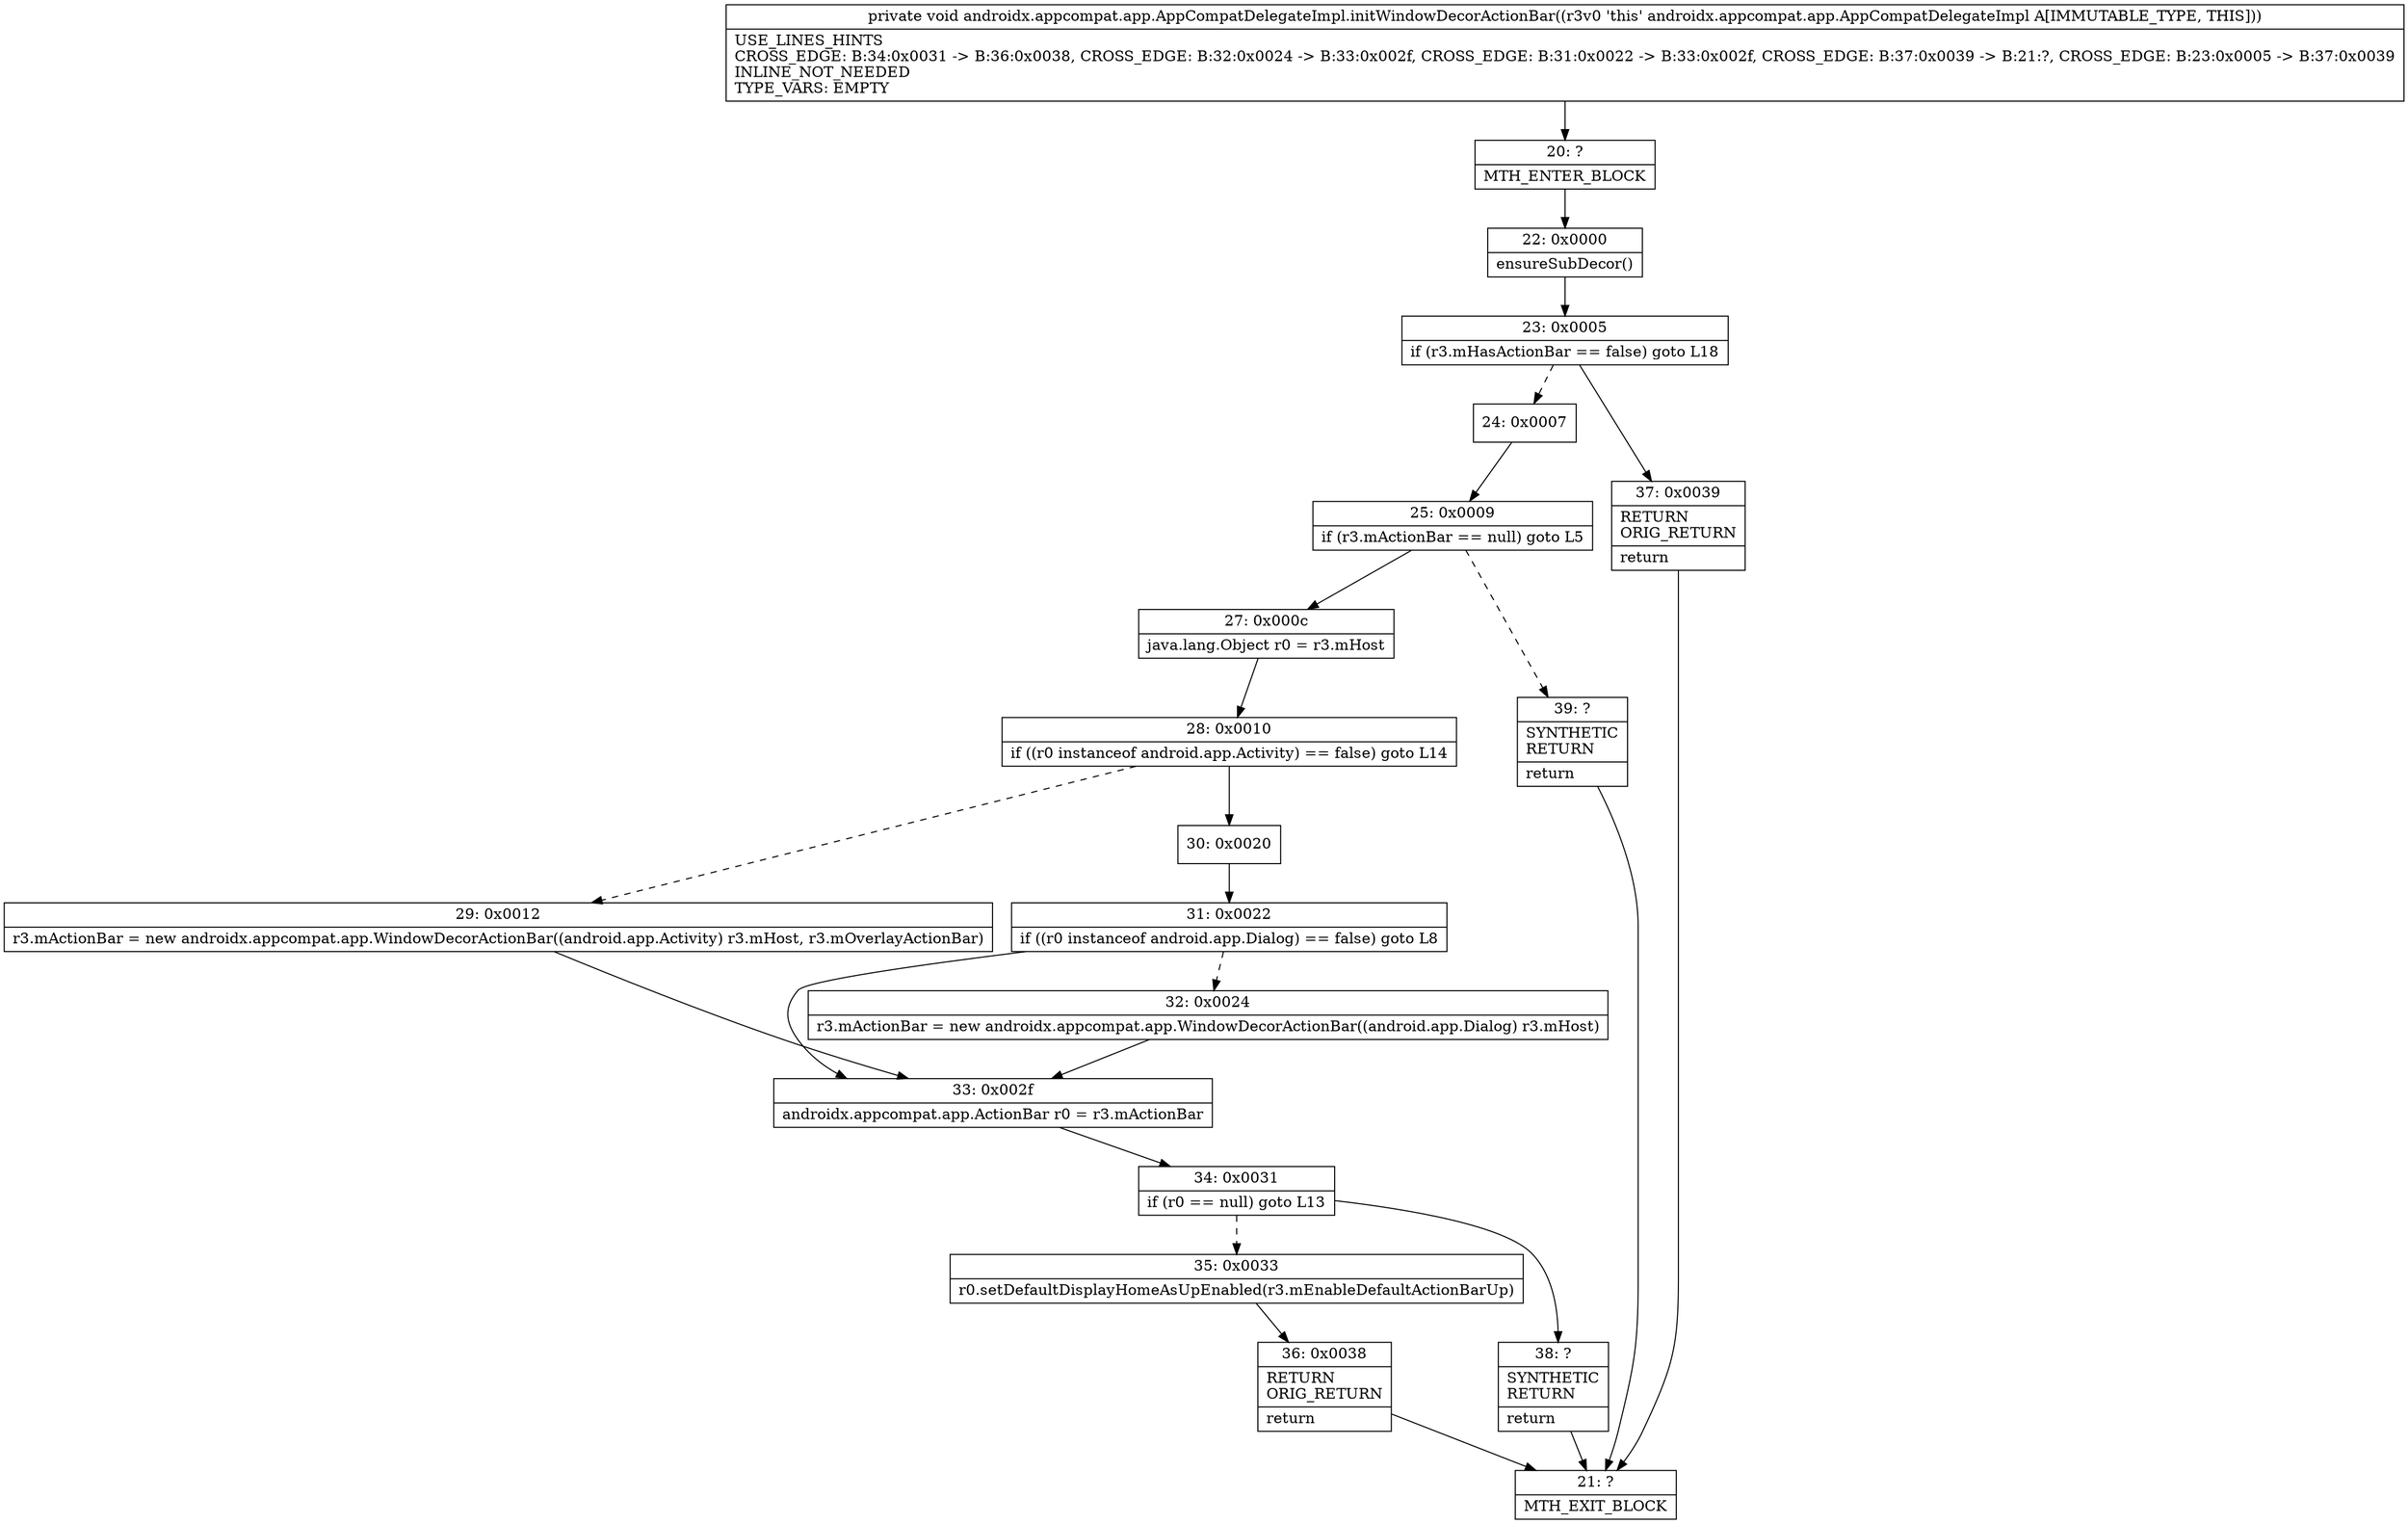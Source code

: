 digraph "CFG forandroidx.appcompat.app.AppCompatDelegateImpl.initWindowDecorActionBar()V" {
Node_20 [shape=record,label="{20\:\ ?|MTH_ENTER_BLOCK\l}"];
Node_22 [shape=record,label="{22\:\ 0x0000|ensureSubDecor()\l}"];
Node_23 [shape=record,label="{23\:\ 0x0005|if (r3.mHasActionBar == false) goto L18\l}"];
Node_24 [shape=record,label="{24\:\ 0x0007}"];
Node_25 [shape=record,label="{25\:\ 0x0009|if (r3.mActionBar == null) goto L5\l}"];
Node_27 [shape=record,label="{27\:\ 0x000c|java.lang.Object r0 = r3.mHost\l}"];
Node_28 [shape=record,label="{28\:\ 0x0010|if ((r0 instanceof android.app.Activity) == false) goto L14\l}"];
Node_29 [shape=record,label="{29\:\ 0x0012|r3.mActionBar = new androidx.appcompat.app.WindowDecorActionBar((android.app.Activity) r3.mHost, r3.mOverlayActionBar)\l}"];
Node_33 [shape=record,label="{33\:\ 0x002f|androidx.appcompat.app.ActionBar r0 = r3.mActionBar\l}"];
Node_34 [shape=record,label="{34\:\ 0x0031|if (r0 == null) goto L13\l}"];
Node_35 [shape=record,label="{35\:\ 0x0033|r0.setDefaultDisplayHomeAsUpEnabled(r3.mEnableDefaultActionBarUp)\l}"];
Node_36 [shape=record,label="{36\:\ 0x0038|RETURN\lORIG_RETURN\l|return\l}"];
Node_21 [shape=record,label="{21\:\ ?|MTH_EXIT_BLOCK\l}"];
Node_38 [shape=record,label="{38\:\ ?|SYNTHETIC\lRETURN\l|return\l}"];
Node_30 [shape=record,label="{30\:\ 0x0020}"];
Node_31 [shape=record,label="{31\:\ 0x0022|if ((r0 instanceof android.app.Dialog) == false) goto L8\l}"];
Node_32 [shape=record,label="{32\:\ 0x0024|r3.mActionBar = new androidx.appcompat.app.WindowDecorActionBar((android.app.Dialog) r3.mHost)\l}"];
Node_39 [shape=record,label="{39\:\ ?|SYNTHETIC\lRETURN\l|return\l}"];
Node_37 [shape=record,label="{37\:\ 0x0039|RETURN\lORIG_RETURN\l|return\l}"];
MethodNode[shape=record,label="{private void androidx.appcompat.app.AppCompatDelegateImpl.initWindowDecorActionBar((r3v0 'this' androidx.appcompat.app.AppCompatDelegateImpl A[IMMUTABLE_TYPE, THIS]))  | USE_LINES_HINTS\lCROSS_EDGE: B:34:0x0031 \-\> B:36:0x0038, CROSS_EDGE: B:32:0x0024 \-\> B:33:0x002f, CROSS_EDGE: B:31:0x0022 \-\> B:33:0x002f, CROSS_EDGE: B:37:0x0039 \-\> B:21:?, CROSS_EDGE: B:23:0x0005 \-\> B:37:0x0039\lINLINE_NOT_NEEDED\lTYPE_VARS: EMPTY\l}"];
MethodNode -> Node_20;Node_20 -> Node_22;
Node_22 -> Node_23;
Node_23 -> Node_24[style=dashed];
Node_23 -> Node_37;
Node_24 -> Node_25;
Node_25 -> Node_27;
Node_25 -> Node_39[style=dashed];
Node_27 -> Node_28;
Node_28 -> Node_29[style=dashed];
Node_28 -> Node_30;
Node_29 -> Node_33;
Node_33 -> Node_34;
Node_34 -> Node_35[style=dashed];
Node_34 -> Node_38;
Node_35 -> Node_36;
Node_36 -> Node_21;
Node_38 -> Node_21;
Node_30 -> Node_31;
Node_31 -> Node_32[style=dashed];
Node_31 -> Node_33;
Node_32 -> Node_33;
Node_39 -> Node_21;
Node_37 -> Node_21;
}

